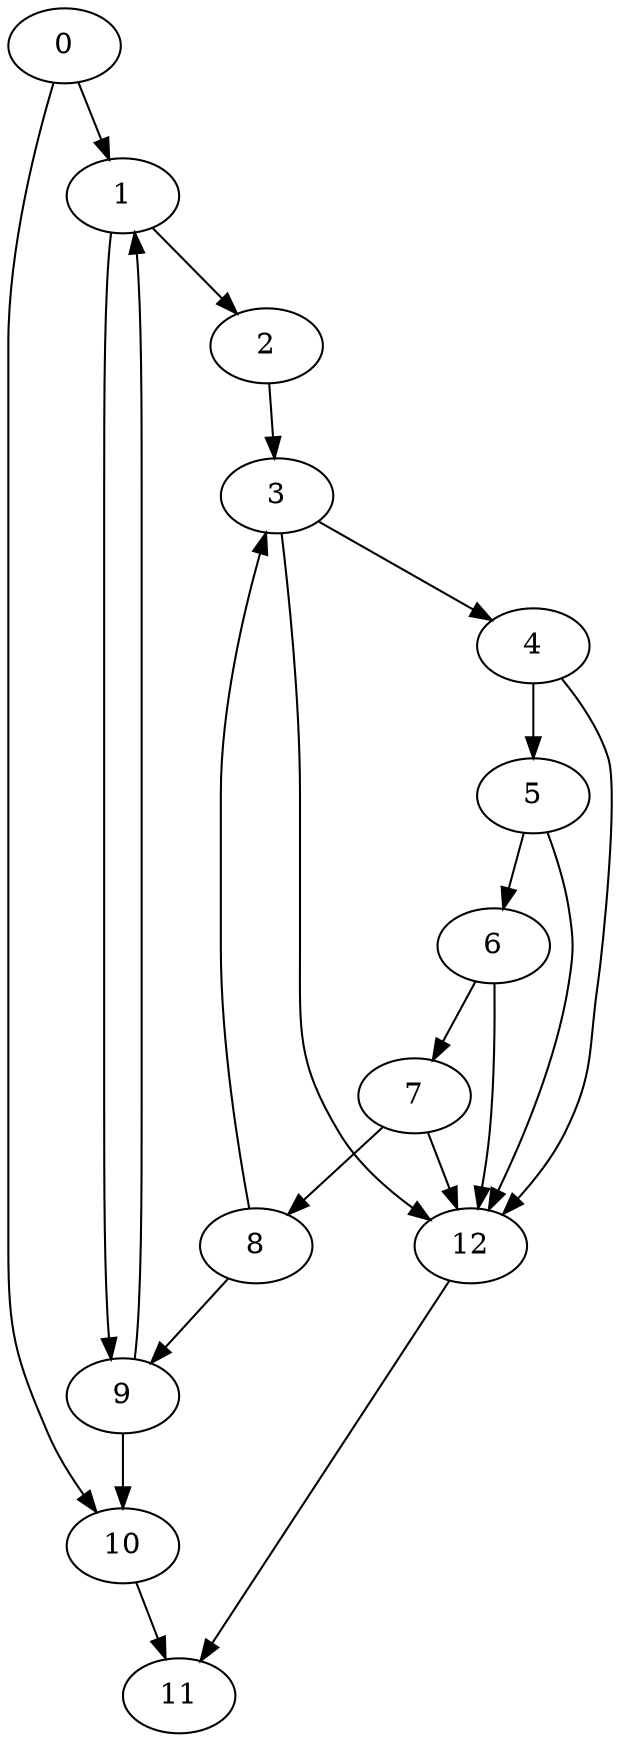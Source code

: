 digraph {
	0
	1
	2
	3
	4
	5
	6
	7
	8
	9
	10
	11
	12
	4 -> 5
	5 -> 6
	6 -> 7
	10 -> 11
	12 -> 11
	0 -> 1
	9 -> 1
	1 -> 2
	2 -> 3
	8 -> 3
	1 -> 9
	8 -> 9
	0 -> 10
	9 -> 10
	3 -> 12
	4 -> 12
	5 -> 12
	6 -> 12
	7 -> 12
	3 -> 4
	7 -> 8
}
